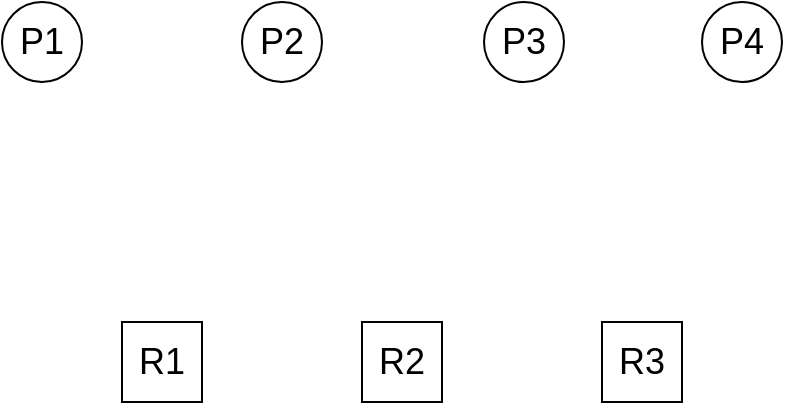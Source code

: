<mxfile version="15.7.4" type="device" pages="5"><diagram name="Postavka" id="IPeb88FMb6CxrCdUfjIR"><mxGraphModel dx="1418" dy="791" grid="1" gridSize="10" guides="1" tooltips="1" connect="1" arrows="1" fold="1" page="1" pageScale="1" pageWidth="827" pageHeight="1169" math="0" shadow="0"><root><mxCell id="MTXmyIdNvHEna9RFAm4M-0"/><mxCell id="MTXmyIdNvHEna9RFAm4M-1" parent="MTXmyIdNvHEna9RFAm4M-0"/><mxCell id="MTXmyIdNvHEna9RFAm4M-2" value="&lt;font style=&quot;font-size: 18px&quot;&gt;P1&lt;/font&gt;" style="ellipse;whiteSpace=wrap;html=1;aspect=fixed;" parent="MTXmyIdNvHEna9RFAm4M-1" vertex="1"><mxGeometry x="120" y="80" width="40" height="40" as="geometry"/></mxCell><mxCell id="MTXmyIdNvHEna9RFAm4M-3" value="&lt;font style=&quot;font-size: 18px&quot;&gt;P2&lt;/font&gt;" style="ellipse;whiteSpace=wrap;html=1;aspect=fixed;" parent="MTXmyIdNvHEna9RFAm4M-1" vertex="1"><mxGeometry x="240" y="80" width="40" height="40" as="geometry"/></mxCell><mxCell id="MTXmyIdNvHEna9RFAm4M-4" value="&lt;font style=&quot;font-size: 18px&quot;&gt;P3&lt;/font&gt;" style="ellipse;whiteSpace=wrap;html=1;aspect=fixed;" parent="MTXmyIdNvHEna9RFAm4M-1" vertex="1"><mxGeometry x="361" y="80" width="40" height="40" as="geometry"/></mxCell><mxCell id="MTXmyIdNvHEna9RFAm4M-5" value="&lt;font style=&quot;font-size: 18px&quot;&gt;P4&lt;/font&gt;" style="ellipse;whiteSpace=wrap;html=1;aspect=fixed;" parent="MTXmyIdNvHEna9RFAm4M-1" vertex="1"><mxGeometry x="470" y="80" width="40" height="40" as="geometry"/></mxCell><mxCell id="MTXmyIdNvHEna9RFAm4M-6" value="R1" style="rounded=0;whiteSpace=wrap;html=1;fontSize=18;" parent="MTXmyIdNvHEna9RFAm4M-1" vertex="1"><mxGeometry x="180" y="240" width="40" height="40" as="geometry"/></mxCell><mxCell id="MTXmyIdNvHEna9RFAm4M-7" value="R2" style="rounded=0;whiteSpace=wrap;html=1;fontSize=18;" parent="MTXmyIdNvHEna9RFAm4M-1" vertex="1"><mxGeometry x="300" y="240" width="40" height="40" as="geometry"/></mxCell><mxCell id="MTXmyIdNvHEna9RFAm4M-8" value="R3" style="rounded=0;whiteSpace=wrap;html=1;fontSize=18;" parent="MTXmyIdNvHEna9RFAm4M-1" vertex="1"><mxGeometry x="420" y="240" width="40" height="40" as="geometry"/></mxCell></root></mxGraphModel></diagram><diagram id="_WgGMeXO7mN20GjNnJ4G" name="a"><mxGraphModel dx="1182" dy="606" grid="1" gridSize="10" guides="1" tooltips="1" connect="1" arrows="1" fold="1" page="1" pageScale="1" pageWidth="827" pageHeight="1169" math="0" shadow="0"><root><mxCell id="0"/><mxCell id="1" parent="0"/><mxCell id="hVIg6eRUeftgPJanpBWu-1" value="&lt;font style=&quot;font-size: 18px&quot;&gt;P1&lt;/font&gt;" style="ellipse;whiteSpace=wrap;html=1;aspect=fixed;" vertex="1" parent="1"><mxGeometry x="120" y="80" width="40" height="40" as="geometry"/></mxCell><mxCell id="hVIg6eRUeftgPJanpBWu-2" value="&lt;font style=&quot;font-size: 18px&quot;&gt;P2&lt;/font&gt;" style="ellipse;whiteSpace=wrap;html=1;aspect=fixed;" vertex="1" parent="1"><mxGeometry x="240" y="80" width="40" height="40" as="geometry"/></mxCell><mxCell id="hVIg6eRUeftgPJanpBWu-3" value="&lt;font style=&quot;font-size: 18px&quot;&gt;P3&lt;/font&gt;" style="ellipse;whiteSpace=wrap;html=1;aspect=fixed;" vertex="1" parent="1"><mxGeometry x="361" y="80" width="40" height="40" as="geometry"/></mxCell><mxCell id="hVIg6eRUeftgPJanpBWu-4" value="&lt;font style=&quot;font-size: 18px&quot;&gt;P4&lt;/font&gt;" style="ellipse;whiteSpace=wrap;html=1;aspect=fixed;" vertex="1" parent="1"><mxGeometry x="470" y="80" width="40" height="40" as="geometry"/></mxCell><mxCell id="hVIg6eRUeftgPJanpBWu-5" value="R1" style="rounded=0;whiteSpace=wrap;html=1;fontSize=18;" vertex="1" parent="1"><mxGeometry x="180" y="240" width="40" height="40" as="geometry"/></mxCell><mxCell id="hVIg6eRUeftgPJanpBWu-6" value="R2" style="rounded=0;whiteSpace=wrap;html=1;fontSize=18;" vertex="1" parent="1"><mxGeometry x="300" y="240" width="40" height="40" as="geometry"/></mxCell><mxCell id="hVIg6eRUeftgPJanpBWu-7" value="R3" style="rounded=0;whiteSpace=wrap;html=1;fontSize=18;" vertex="1" parent="1"><mxGeometry x="420" y="240" width="40" height="40" as="geometry"/></mxCell><mxCell id="HE2aVpHq7rgV_abruwkn-4" value="" style="endArrow=classic;html=1;rounded=0;fontSize=18;entryX=0.5;entryY=1;entryDx=0;entryDy=0;exitX=0.25;exitY=0;exitDx=0;exitDy=0;" edge="1" parent="1" source="hVIg6eRUeftgPJanpBWu-5" target="hVIg6eRUeftgPJanpBWu-1"><mxGeometry width="50" height="50" relative="1" as="geometry"><mxPoint x="100" y="260" as="sourcePoint"/><mxPoint x="150" y="210" as="targetPoint"/><Array as="points"><mxPoint x="190" y="200"/><mxPoint x="140" y="200"/></Array></mxGeometry></mxCell><mxCell id="HE2aVpHq7rgV_abruwkn-5" value="" style="endArrow=classic;html=1;rounded=0;fontSize=18;dashed=1;exitX=1;exitY=1;exitDx=0;exitDy=0;entryX=0.25;entryY=0;entryDx=0;entryDy=0;" edge="1" parent="1" source="hVIg6eRUeftgPJanpBWu-1" target="hVIg6eRUeftgPJanpBWu-6"><mxGeometry width="50" height="50" relative="1" as="geometry"><mxPoint x="240" y="400" as="sourcePoint"/><mxPoint x="290" y="350" as="targetPoint"/><Array as="points"><mxPoint x="154" y="160"/><mxPoint x="310" y="160"/></Array></mxGeometry></mxCell><mxCell id="HE2aVpHq7rgV_abruwkn-6" value="" style="endArrow=classic;html=1;rounded=0;dashed=1;fontSize=18;exitX=0;exitY=1;exitDx=0;exitDy=0;entryX=0.5;entryY=0;entryDx=0;entryDy=0;" edge="1" parent="1" source="hVIg6eRUeftgPJanpBWu-2" target="hVIg6eRUeftgPJanpBWu-5"><mxGeometry width="50" height="50" relative="1" as="geometry"><mxPoint x="300" y="350" as="sourcePoint"/><mxPoint x="350" y="300" as="targetPoint"/><Array as="points"><mxPoint x="246" y="200"/><mxPoint x="200" y="200"/></Array></mxGeometry></mxCell><mxCell id="HE2aVpHq7rgV_abruwkn-7" value="" style="endArrow=classic;html=1;rounded=0;dashed=1;fontSize=18;exitX=1;exitY=1;exitDx=0;exitDy=0;entryX=0.25;entryY=0;entryDx=0;entryDy=0;" edge="1" parent="1" source="hVIg6eRUeftgPJanpBWu-2" target="hVIg6eRUeftgPJanpBWu-7"><mxGeometry width="50" height="50" relative="1" as="geometry"><mxPoint x="350" y="370" as="sourcePoint"/><mxPoint x="400" y="320" as="targetPoint"/><Array as="points"><mxPoint x="274" y="200"/><mxPoint x="430" y="200"/></Array></mxGeometry></mxCell><mxCell id="HE2aVpHq7rgV_abruwkn-8" value="" style="endArrow=classic;html=1;rounded=0;dashed=1;fontSize=18;exitX=0;exitY=1;exitDx=0;exitDy=0;entryX=0.75;entryY=0;entryDx=0;entryDy=0;" edge="1" parent="1" source="hVIg6eRUeftgPJanpBWu-4" target="hVIg6eRUeftgPJanpBWu-7"><mxGeometry width="50" height="50" relative="1" as="geometry"><mxPoint x="490" y="280" as="sourcePoint"/><mxPoint x="540" y="230" as="targetPoint"/><Array as="points"><mxPoint x="476" y="200"/><mxPoint x="450" y="200"/></Array></mxGeometry></mxCell><mxCell id="HE2aVpHq7rgV_abruwkn-9" value="" style="endArrow=classic;html=1;rounded=0;dashed=1;fontSize=18;exitX=0;exitY=1;exitDx=0;exitDy=0;entryX=0.75;entryY=0;entryDx=0;entryDy=0;" edge="1" parent="1" source="hVIg6eRUeftgPJanpBWu-3" target="hVIg6eRUeftgPJanpBWu-5"><mxGeometry width="50" height="50" relative="1" as="geometry"><mxPoint x="370" y="370" as="sourcePoint"/><mxPoint x="420" y="320" as="targetPoint"/><Array as="points"><mxPoint x="367" y="180"/><mxPoint x="210" y="180"/></Array></mxGeometry></mxCell><mxCell id="HE2aVpHq7rgV_abruwkn-10" value="" style="endArrow=classic;html=1;rounded=0;dashed=1;fontSize=18;exitX=1;exitY=1;exitDx=0;exitDy=0;entryX=0.5;entryY=0;entryDx=0;entryDy=0;" edge="1" parent="1" source="hVIg6eRUeftgPJanpBWu-3" target="hVIg6eRUeftgPJanpBWu-7"><mxGeometry width="50" height="50" relative="1" as="geometry"><mxPoint x="350" y="400" as="sourcePoint"/><mxPoint x="400" y="350" as="targetPoint"/><Array as="points"><mxPoint x="395" y="160"/><mxPoint x="440" y="160"/></Array></mxGeometry></mxCell><mxCell id="HE2aVpHq7rgV_abruwkn-11" value="" style="endArrow=classic;html=1;rounded=0;fontSize=18;exitX=0.75;exitY=0;exitDx=0;exitDy=0;entryX=1;entryY=1;entryDx=0;entryDy=0;" edge="1" parent="1" source="hVIg6eRUeftgPJanpBWu-6" target="hVIg6eRUeftgPJanpBWu-4"><mxGeometry width="50" height="50" relative="1" as="geometry"><mxPoint x="340" y="230" as="sourcePoint"/><mxPoint x="390" y="180" as="targetPoint"/><Array as="points"><mxPoint x="330" y="140"/><mxPoint x="504" y="140"/></Array></mxGeometry></mxCell></root></mxGraphModel></diagram><diagram name="b" id="GEy5z4eIoeWZqQPWB1-z"><mxGraphModel dx="978" dy="501" grid="1" gridSize="10" guides="1" tooltips="1" connect="1" arrows="1" fold="1" page="1" pageScale="1" pageWidth="827" pageHeight="1169" math="0" shadow="0"><root><mxCell id="yw6mliPl27wx8OoJbTd--0"/><mxCell id="yw6mliPl27wx8OoJbTd--1" parent="yw6mliPl27wx8OoJbTd--0"/><mxCell id="yw6mliPl27wx8OoJbTd--2" value="&lt;font style=&quot;font-size: 18px&quot;&gt;P1&lt;/font&gt;" style="ellipse;whiteSpace=wrap;html=1;aspect=fixed;" vertex="1" parent="yw6mliPl27wx8OoJbTd--1"><mxGeometry x="120" y="80" width="40" height="40" as="geometry"/></mxCell><mxCell id="yw6mliPl27wx8OoJbTd--3" value="&lt;font style=&quot;font-size: 18px&quot;&gt;P2&lt;/font&gt;" style="ellipse;whiteSpace=wrap;html=1;aspect=fixed;" vertex="1" parent="yw6mliPl27wx8OoJbTd--1"><mxGeometry x="240" y="80" width="40" height="40" as="geometry"/></mxCell><mxCell id="yw6mliPl27wx8OoJbTd--4" value="&lt;font style=&quot;font-size: 18px&quot;&gt;P3&lt;/font&gt;" style="ellipse;whiteSpace=wrap;html=1;aspect=fixed;" vertex="1" parent="yw6mliPl27wx8OoJbTd--1"><mxGeometry x="361" y="80" width="40" height="40" as="geometry"/></mxCell><mxCell id="yw6mliPl27wx8OoJbTd--5" value="&lt;font style=&quot;font-size: 18px&quot;&gt;P4&lt;/font&gt;" style="ellipse;whiteSpace=wrap;html=1;aspect=fixed;" vertex="1" parent="yw6mliPl27wx8OoJbTd--1"><mxGeometry x="470" y="80" width="40" height="40" as="geometry"/></mxCell><mxCell id="yw6mliPl27wx8OoJbTd--6" value="R1" style="rounded=0;whiteSpace=wrap;html=1;fontSize=18;" vertex="1" parent="yw6mliPl27wx8OoJbTd--1"><mxGeometry x="180" y="240" width="40" height="40" as="geometry"/></mxCell><mxCell id="yw6mliPl27wx8OoJbTd--7" value="R2" style="rounded=0;whiteSpace=wrap;html=1;fontSize=18;" vertex="1" parent="yw6mliPl27wx8OoJbTd--1"><mxGeometry x="300" y="240" width="40" height="40" as="geometry"/></mxCell><mxCell id="yw6mliPl27wx8OoJbTd--8" value="R3" style="rounded=0;whiteSpace=wrap;html=1;fontSize=18;" vertex="1" parent="yw6mliPl27wx8OoJbTd--1"><mxGeometry x="420" y="240" width="40" height="40" as="geometry"/></mxCell><mxCell id="yw6mliPl27wx8OoJbTd--9" value="" style="endArrow=classic;html=1;rounded=0;fontSize=18;entryX=0.5;entryY=1;entryDx=0;entryDy=0;exitX=0.25;exitY=0;exitDx=0;exitDy=0;" edge="1" parent="yw6mliPl27wx8OoJbTd--1" source="yw6mliPl27wx8OoJbTd--6" target="yw6mliPl27wx8OoJbTd--2"><mxGeometry width="50" height="50" relative="1" as="geometry"><mxPoint x="100" y="260" as="sourcePoint"/><mxPoint x="150" y="210" as="targetPoint"/><Array as="points"><mxPoint x="190" y="200"/><mxPoint x="140" y="200"/></Array></mxGeometry></mxCell><mxCell id="yw6mliPl27wx8OoJbTd--10" value="" style="endArrow=classic;html=1;rounded=0;fontSize=18;dashed=1;exitX=1;exitY=1;exitDx=0;exitDy=0;entryX=0.25;entryY=0;entryDx=0;entryDy=0;" edge="1" parent="yw6mliPl27wx8OoJbTd--1" source="yw6mliPl27wx8OoJbTd--2" target="yw6mliPl27wx8OoJbTd--7"><mxGeometry width="50" height="50" relative="1" as="geometry"><mxPoint x="240" y="400" as="sourcePoint"/><mxPoint x="290" y="350" as="targetPoint"/><Array as="points"><mxPoint x="154" y="160"/><mxPoint x="310" y="160"/></Array></mxGeometry></mxCell><mxCell id="yw6mliPl27wx8OoJbTd--11" value="" style="endArrow=classic;html=1;rounded=0;dashed=1;fontSize=18;exitX=0;exitY=1;exitDx=0;exitDy=0;entryX=0.5;entryY=0;entryDx=0;entryDy=0;" edge="1" parent="yw6mliPl27wx8OoJbTd--1" source="yw6mliPl27wx8OoJbTd--3" target="yw6mliPl27wx8OoJbTd--6"><mxGeometry width="50" height="50" relative="1" as="geometry"><mxPoint x="300" y="350" as="sourcePoint"/><mxPoint x="350" y="300" as="targetPoint"/><Array as="points"><mxPoint x="246" y="200"/><mxPoint x="200" y="200"/></Array></mxGeometry></mxCell><mxCell id="yw6mliPl27wx8OoJbTd--12" value="" style="endArrow=classic;html=1;rounded=0;fontSize=18;exitX=1;exitY=1;exitDx=0;exitDy=0;entryX=0.25;entryY=0;entryDx=0;entryDy=0;" edge="1" parent="yw6mliPl27wx8OoJbTd--1" source="yw6mliPl27wx8OoJbTd--3" target="yw6mliPl27wx8OoJbTd--8"><mxGeometry width="50" height="50" relative="1" as="geometry"><mxPoint x="350" y="370" as="sourcePoint"/><mxPoint x="400" y="320" as="targetPoint"/><Array as="points"><mxPoint x="274" y="200"/><mxPoint x="430" y="200"/></Array></mxGeometry></mxCell><mxCell id="yw6mliPl27wx8OoJbTd--13" value="" style="endArrow=classic;html=1;rounded=0;dashed=1;fontSize=18;exitX=0;exitY=1;exitDx=0;exitDy=0;entryX=0.75;entryY=0;entryDx=0;entryDy=0;" edge="1" parent="yw6mliPl27wx8OoJbTd--1" source="yw6mliPl27wx8OoJbTd--5" target="yw6mliPl27wx8OoJbTd--8"><mxGeometry width="50" height="50" relative="1" as="geometry"><mxPoint x="490" y="280" as="sourcePoint"/><mxPoint x="540" y="230" as="targetPoint"/><Array as="points"><mxPoint x="476" y="200"/><mxPoint x="450" y="200"/></Array></mxGeometry></mxCell><mxCell id="yw6mliPl27wx8OoJbTd--14" value="" style="endArrow=classic;html=1;rounded=0;dashed=1;fontSize=18;exitX=0;exitY=1;exitDx=0;exitDy=0;entryX=0.75;entryY=0;entryDx=0;entryDy=0;" edge="1" parent="yw6mliPl27wx8OoJbTd--1" source="yw6mliPl27wx8OoJbTd--4" target="yw6mliPl27wx8OoJbTd--6"><mxGeometry width="50" height="50" relative="1" as="geometry"><mxPoint x="370" y="370" as="sourcePoint"/><mxPoint x="420" y="320" as="targetPoint"/><Array as="points"><mxPoint x="367" y="180"/><mxPoint x="210" y="180"/></Array></mxGeometry></mxCell><mxCell id="yw6mliPl27wx8OoJbTd--15" value="" style="endArrow=classic;html=1;rounded=0;dashed=1;fontSize=18;exitX=1;exitY=1;exitDx=0;exitDy=0;entryX=0.5;entryY=0;entryDx=0;entryDy=0;" edge="1" parent="yw6mliPl27wx8OoJbTd--1" source="yw6mliPl27wx8OoJbTd--4" target="yw6mliPl27wx8OoJbTd--8"><mxGeometry width="50" height="50" relative="1" as="geometry"><mxPoint x="350" y="400" as="sourcePoint"/><mxPoint x="400" y="350" as="targetPoint"/><Array as="points"><mxPoint x="395" y="160"/><mxPoint x="440" y="160"/></Array></mxGeometry></mxCell><mxCell id="yw6mliPl27wx8OoJbTd--16" value="" style="endArrow=classic;html=1;rounded=0;fontSize=18;exitX=0.75;exitY=0;exitDx=0;exitDy=0;entryX=1;entryY=1;entryDx=0;entryDy=0;" edge="1" parent="yw6mliPl27wx8OoJbTd--1" source="yw6mliPl27wx8OoJbTd--7" target="yw6mliPl27wx8OoJbTd--5"><mxGeometry width="50" height="50" relative="1" as="geometry"><mxPoint x="340" y="230" as="sourcePoint"/><mxPoint x="390" y="180" as="targetPoint"/><Array as="points"><mxPoint x="330" y="140"/><mxPoint x="504" y="140"/></Array></mxGeometry></mxCell></root></mxGraphModel></diagram><diagram name="c" id="lifywgY-lHU4HDF4CIwj"><mxGraphModel dx="1418" dy="727" grid="1" gridSize="10" guides="1" tooltips="1" connect="1" arrows="1" fold="1" page="1" pageScale="1" pageWidth="827" pageHeight="1169" math="0" shadow="0"><root><mxCell id="NaG2SCoKYC5NML-oZ4wz-0"/><mxCell id="NaG2SCoKYC5NML-oZ4wz-1" parent="NaG2SCoKYC5NML-oZ4wz-0"/><mxCell id="NaG2SCoKYC5NML-oZ4wz-2" value="&lt;font style=&quot;font-size: 18px&quot;&gt;P1&lt;/font&gt;" style="ellipse;whiteSpace=wrap;html=1;aspect=fixed;" vertex="1" parent="NaG2SCoKYC5NML-oZ4wz-1"><mxGeometry x="120" y="80" width="40" height="40" as="geometry"/></mxCell><mxCell id="NaG2SCoKYC5NML-oZ4wz-3" value="&lt;font style=&quot;font-size: 18px&quot;&gt;P2&lt;/font&gt;" style="ellipse;whiteSpace=wrap;html=1;aspect=fixed;" vertex="1" parent="NaG2SCoKYC5NML-oZ4wz-1"><mxGeometry x="240" y="80" width="40" height="40" as="geometry"/></mxCell><mxCell id="NaG2SCoKYC5NML-oZ4wz-4" value="&lt;font style=&quot;font-size: 18px&quot;&gt;P3&lt;/font&gt;" style="ellipse;whiteSpace=wrap;html=1;aspect=fixed;" vertex="1" parent="NaG2SCoKYC5NML-oZ4wz-1"><mxGeometry x="361" y="80" width="40" height="40" as="geometry"/></mxCell><mxCell id="NaG2SCoKYC5NML-oZ4wz-5" value="&lt;font style=&quot;font-size: 18px&quot;&gt;P4&lt;/font&gt;" style="ellipse;whiteSpace=wrap;html=1;aspect=fixed;" vertex="1" parent="NaG2SCoKYC5NML-oZ4wz-1"><mxGeometry x="470" y="80" width="40" height="40" as="geometry"/></mxCell><mxCell id="NaG2SCoKYC5NML-oZ4wz-6" value="R1" style="rounded=0;whiteSpace=wrap;html=1;fontSize=18;" vertex="1" parent="NaG2SCoKYC5NML-oZ4wz-1"><mxGeometry x="180" y="240" width="40" height="40" as="geometry"/></mxCell><mxCell id="NaG2SCoKYC5NML-oZ4wz-7" value="R2" style="rounded=0;whiteSpace=wrap;html=1;fontSize=18;" vertex="1" parent="NaG2SCoKYC5NML-oZ4wz-1"><mxGeometry x="300" y="240" width="40" height="40" as="geometry"/></mxCell><mxCell id="NaG2SCoKYC5NML-oZ4wz-8" value="R3" style="rounded=0;whiteSpace=wrap;html=1;fontSize=18;" vertex="1" parent="NaG2SCoKYC5NML-oZ4wz-1"><mxGeometry x="420" y="240" width="40" height="40" as="geometry"/></mxCell><mxCell id="NaG2SCoKYC5NML-oZ4wz-9" value="" style="endArrow=classic;html=1;rounded=0;fontSize=18;entryX=0.5;entryY=1;entryDx=0;entryDy=0;exitX=0.25;exitY=0;exitDx=0;exitDy=0;" edge="1" parent="NaG2SCoKYC5NML-oZ4wz-1" source="NaG2SCoKYC5NML-oZ4wz-6" target="NaG2SCoKYC5NML-oZ4wz-2"><mxGeometry width="50" height="50" relative="1" as="geometry"><mxPoint x="100" y="260" as="sourcePoint"/><mxPoint x="150" y="210" as="targetPoint"/><Array as="points"><mxPoint x="190" y="200"/><mxPoint x="140" y="200"/></Array></mxGeometry></mxCell><mxCell id="NaG2SCoKYC5NML-oZ4wz-10" value="" style="endArrow=classic;html=1;rounded=0;fontSize=18;dashed=1;exitX=1;exitY=1;exitDx=0;exitDy=0;entryX=0.25;entryY=0;entryDx=0;entryDy=0;" edge="1" parent="NaG2SCoKYC5NML-oZ4wz-1" source="NaG2SCoKYC5NML-oZ4wz-2" target="NaG2SCoKYC5NML-oZ4wz-7"><mxGeometry width="50" height="50" relative="1" as="geometry"><mxPoint x="240" y="400" as="sourcePoint"/><mxPoint x="290" y="350" as="targetPoint"/><Array as="points"><mxPoint x="154" y="160"/><mxPoint x="310" y="160"/></Array></mxGeometry></mxCell><mxCell id="NaG2SCoKYC5NML-oZ4wz-11" value="" style="endArrow=classic;html=1;rounded=0;dashed=1;fontSize=18;exitX=0;exitY=1;exitDx=0;exitDy=0;entryX=0.5;entryY=0;entryDx=0;entryDy=0;" edge="1" parent="NaG2SCoKYC5NML-oZ4wz-1" source="NaG2SCoKYC5NML-oZ4wz-3" target="NaG2SCoKYC5NML-oZ4wz-6"><mxGeometry width="50" height="50" relative="1" as="geometry"><mxPoint x="300" y="350" as="sourcePoint"/><mxPoint x="350" y="300" as="targetPoint"/><Array as="points"><mxPoint x="246" y="200"/><mxPoint x="200" y="200"/></Array></mxGeometry></mxCell><mxCell id="NaG2SCoKYC5NML-oZ4wz-12" value="" style="endArrow=classic;html=1;rounded=0;fontSize=18;exitX=1;exitY=1;exitDx=0;exitDy=0;entryX=0.25;entryY=0;entryDx=0;entryDy=0;" edge="1" parent="NaG2SCoKYC5NML-oZ4wz-1" source="NaG2SCoKYC5NML-oZ4wz-3" target="NaG2SCoKYC5NML-oZ4wz-8"><mxGeometry width="50" height="50" relative="1" as="geometry"><mxPoint x="350" y="370" as="sourcePoint"/><mxPoint x="400" y="320" as="targetPoint"/><Array as="points"><mxPoint x="274" y="200"/><mxPoint x="430" y="200"/></Array></mxGeometry></mxCell><mxCell id="NaG2SCoKYC5NML-oZ4wz-13" value="" style="endArrow=classic;html=1;rounded=0;dashed=1;fontSize=18;exitX=0;exitY=1;exitDx=0;exitDy=0;entryX=0.75;entryY=0;entryDx=0;entryDy=0;" edge="1" parent="NaG2SCoKYC5NML-oZ4wz-1" source="NaG2SCoKYC5NML-oZ4wz-5" target="NaG2SCoKYC5NML-oZ4wz-8"><mxGeometry width="50" height="50" relative="1" as="geometry"><mxPoint x="490" y="280" as="sourcePoint"/><mxPoint x="540" y="230" as="targetPoint"/><Array as="points"><mxPoint x="476" y="200"/><mxPoint x="450" y="200"/></Array></mxGeometry></mxCell><mxCell id="NaG2SCoKYC5NML-oZ4wz-14" value="" style="endArrow=classic;html=1;rounded=0;fontSize=18;exitX=0;exitY=1;exitDx=0;exitDy=0;entryX=0.75;entryY=0;entryDx=0;entryDy=0;" edge="1" parent="NaG2SCoKYC5NML-oZ4wz-1" source="NaG2SCoKYC5NML-oZ4wz-4" target="NaG2SCoKYC5NML-oZ4wz-6"><mxGeometry width="50" height="50" relative="1" as="geometry"><mxPoint x="370" y="370" as="sourcePoint"/><mxPoint x="420" y="320" as="targetPoint"/><Array as="points"><mxPoint x="367" y="180"/><mxPoint x="210" y="180"/></Array></mxGeometry></mxCell><mxCell id="NaG2SCoKYC5NML-oZ4wz-15" value="" style="endArrow=classic;html=1;rounded=0;dashed=1;fontSize=18;exitX=1;exitY=1;exitDx=0;exitDy=0;entryX=0.5;entryY=0;entryDx=0;entryDy=0;" edge="1" parent="NaG2SCoKYC5NML-oZ4wz-1" source="NaG2SCoKYC5NML-oZ4wz-4" target="NaG2SCoKYC5NML-oZ4wz-8"><mxGeometry width="50" height="50" relative="1" as="geometry"><mxPoint x="350" y="400" as="sourcePoint"/><mxPoint x="400" y="350" as="targetPoint"/><Array as="points"><mxPoint x="395" y="160"/><mxPoint x="440" y="160"/></Array></mxGeometry></mxCell><mxCell id="NaG2SCoKYC5NML-oZ4wz-16" value="" style="endArrow=classic;html=1;rounded=0;fontSize=18;exitX=0.75;exitY=0;exitDx=0;exitDy=0;entryX=1;entryY=1;entryDx=0;entryDy=0;" edge="1" parent="NaG2SCoKYC5NML-oZ4wz-1" source="NaG2SCoKYC5NML-oZ4wz-7" target="NaG2SCoKYC5NML-oZ4wz-5"><mxGeometry width="50" height="50" relative="1" as="geometry"><mxPoint x="340" y="230" as="sourcePoint"/><mxPoint x="390" y="180" as="targetPoint"/><Array as="points"><mxPoint x="330" y="140"/><mxPoint x="504" y="140"/></Array></mxGeometry></mxCell></root></mxGraphModel></diagram><diagram name="d" id="uobS4Ou73tNfBtNklYA7"><mxGraphModel dx="567" dy="316" grid="1" gridSize="10" guides="1" tooltips="1" connect="1" arrows="1" fold="1" page="1" pageScale="1" pageWidth="827" pageHeight="1169" math="0" shadow="0"><root><mxCell id="zksNBpJiXe3tEDyiiK7y-0"/><mxCell id="zksNBpJiXe3tEDyiiK7y-1" parent="zksNBpJiXe3tEDyiiK7y-0"/><mxCell id="zksNBpJiXe3tEDyiiK7y-2" value="&lt;font style=&quot;font-size: 18px&quot;&gt;P1&lt;/font&gt;" style="ellipse;whiteSpace=wrap;html=1;aspect=fixed;" parent="zksNBpJiXe3tEDyiiK7y-1" vertex="1"><mxGeometry x="120" y="80" width="40" height="40" as="geometry"/></mxCell><mxCell id="zksNBpJiXe3tEDyiiK7y-3" value="&lt;font style=&quot;font-size: 18px&quot;&gt;P2&lt;/font&gt;" style="ellipse;whiteSpace=wrap;html=1;aspect=fixed;" parent="zksNBpJiXe3tEDyiiK7y-1" vertex="1"><mxGeometry x="240" y="80" width="40" height="40" as="geometry"/></mxCell><mxCell id="zksNBpJiXe3tEDyiiK7y-4" value="&lt;font style=&quot;font-size: 18px&quot;&gt;P3&lt;/font&gt;" style="ellipse;whiteSpace=wrap;html=1;aspect=fixed;" parent="zksNBpJiXe3tEDyiiK7y-1" vertex="1"><mxGeometry x="361" y="80" width="40" height="40" as="geometry"/></mxCell><mxCell id="zksNBpJiXe3tEDyiiK7y-5" value="&lt;font style=&quot;font-size: 18px&quot;&gt;P4&lt;/font&gt;" style="ellipse;whiteSpace=wrap;html=1;aspect=fixed;" parent="zksNBpJiXe3tEDyiiK7y-1" vertex="1"><mxGeometry x="470" y="80" width="40" height="40" as="geometry"/></mxCell><mxCell id="zksNBpJiXe3tEDyiiK7y-6" value="R1" style="rounded=0;whiteSpace=wrap;html=1;fontSize=18;" parent="zksNBpJiXe3tEDyiiK7y-1" vertex="1"><mxGeometry x="180" y="240" width="40" height="40" as="geometry"/></mxCell><mxCell id="zksNBpJiXe3tEDyiiK7y-7" value="R2" style="rounded=0;whiteSpace=wrap;html=1;fontSize=18;" parent="zksNBpJiXe3tEDyiiK7y-1" vertex="1"><mxGeometry x="300" y="240" width="40" height="40" as="geometry"/></mxCell><mxCell id="zksNBpJiXe3tEDyiiK7y-8" value="R3" style="rounded=0;whiteSpace=wrap;html=1;fontSize=18;" parent="zksNBpJiXe3tEDyiiK7y-1" vertex="1"><mxGeometry x="420" y="240" width="40" height="40" as="geometry"/></mxCell><mxCell id="zksNBpJiXe3tEDyiiK7y-9" value="" style="endArrow=classic;html=1;rounded=0;fontSize=18;entryX=0.5;entryY=1;entryDx=0;entryDy=0;exitX=0.25;exitY=0;exitDx=0;exitDy=0;" parent="zksNBpJiXe3tEDyiiK7y-1" source="zksNBpJiXe3tEDyiiK7y-6" target="zksNBpJiXe3tEDyiiK7y-2" edge="1"><mxGeometry width="50" height="50" relative="1" as="geometry"><mxPoint x="100" y="260" as="sourcePoint"/><mxPoint x="150" y="210" as="targetPoint"/><Array as="points"><mxPoint x="190" y="200"/><mxPoint x="140" y="200"/></Array></mxGeometry></mxCell><mxCell id="zksNBpJiXe3tEDyiiK7y-10" value="" style="endArrow=classic;html=1;rounded=0;fontSize=18;dashed=1;exitX=1;exitY=1;exitDx=0;exitDy=0;entryX=0.25;entryY=0;entryDx=0;entryDy=0;" parent="zksNBpJiXe3tEDyiiK7y-1" source="zksNBpJiXe3tEDyiiK7y-2" target="zksNBpJiXe3tEDyiiK7y-7" edge="1"><mxGeometry width="50" height="50" relative="1" as="geometry"><mxPoint x="240" y="400" as="sourcePoint"/><mxPoint x="290" y="350" as="targetPoint"/><Array as="points"><mxPoint x="154" y="160"/><mxPoint x="310" y="160"/></Array></mxGeometry></mxCell><mxCell id="zksNBpJiXe3tEDyiiK7y-11" value="" style="endArrow=classic;html=1;rounded=0;dashed=1;fontSize=18;exitX=0;exitY=1;exitDx=0;exitDy=0;entryX=0.5;entryY=0;entryDx=0;entryDy=0;" parent="zksNBpJiXe3tEDyiiK7y-1" source="zksNBpJiXe3tEDyiiK7y-3" target="zksNBpJiXe3tEDyiiK7y-6" edge="1"><mxGeometry width="50" height="50" relative="1" as="geometry"><mxPoint x="300" y="350" as="sourcePoint"/><mxPoint x="350" y="300" as="targetPoint"/><Array as="points"><mxPoint x="246" y="200"/><mxPoint x="200" y="200"/></Array></mxGeometry></mxCell><mxCell id="zksNBpJiXe3tEDyiiK7y-13" value="" style="endArrow=classic;html=1;rounded=0;dashed=1;fontSize=18;exitX=0;exitY=1;exitDx=0;exitDy=0;entryX=0.75;entryY=0;entryDx=0;entryDy=0;" parent="zksNBpJiXe3tEDyiiK7y-1" source="zksNBpJiXe3tEDyiiK7y-5" target="zksNBpJiXe3tEDyiiK7y-8" edge="1"><mxGeometry width="50" height="50" relative="1" as="geometry"><mxPoint x="490" y="280" as="sourcePoint"/><mxPoint x="540" y="230" as="targetPoint"/><Array as="points"><mxPoint x="476" y="200"/><mxPoint x="450" y="200"/></Array></mxGeometry></mxCell><mxCell id="zksNBpJiXe3tEDyiiK7y-14" value="" style="endArrow=classic;html=1;rounded=0;fontSize=18;exitX=0;exitY=1;exitDx=0;exitDy=0;entryX=0.75;entryY=0;entryDx=0;entryDy=0;" parent="zksNBpJiXe3tEDyiiK7y-1" source="zksNBpJiXe3tEDyiiK7y-4" target="zksNBpJiXe3tEDyiiK7y-6" edge="1"><mxGeometry width="50" height="50" relative="1" as="geometry"><mxPoint x="370" y="370" as="sourcePoint"/><mxPoint x="420" y="320" as="targetPoint"/><Array as="points"><mxPoint x="367" y="180"/><mxPoint x="210" y="180"/></Array></mxGeometry></mxCell><mxCell id="zksNBpJiXe3tEDyiiK7y-15" value="" style="endArrow=classic;html=1;rounded=0;dashed=1;fontSize=18;exitX=1;exitY=1;exitDx=0;exitDy=0;entryX=0.5;entryY=0;entryDx=0;entryDy=0;" parent="zksNBpJiXe3tEDyiiK7y-1" source="zksNBpJiXe3tEDyiiK7y-4" target="zksNBpJiXe3tEDyiiK7y-8" edge="1"><mxGeometry width="50" height="50" relative="1" as="geometry"><mxPoint x="350" y="400" as="sourcePoint"/><mxPoint x="400" y="350" as="targetPoint"/><Array as="points"><mxPoint x="395" y="160"/><mxPoint x="440" y="160"/></Array></mxGeometry></mxCell><mxCell id="kLgPRrSaL8Zm5pO47NSr-0" value="" style="endArrow=classic;html=1;rounded=0;dashed=1;fontSize=18;exitX=1;exitY=1;exitDx=0;exitDy=0;" parent="zksNBpJiXe3tEDyiiK7y-1" source="zksNBpJiXe3tEDyiiK7y-5" edge="1"><mxGeometry width="50" height="50" relative="1" as="geometry"><mxPoint x="520" y="290" as="sourcePoint"/><mxPoint x="330" y="240" as="targetPoint"/><Array as="points"><mxPoint x="504" y="140"/><mxPoint x="330" y="140"/></Array></mxGeometry></mxCell><mxCell id="94uZspJusGU2t9xVe83s-0" value="" style="endArrow=classic;html=1;rounded=0;exitX=0.25;exitY=0;exitDx=0;exitDy=0;entryX=1;entryY=1;entryDx=0;entryDy=0;" edge="1" parent="zksNBpJiXe3tEDyiiK7y-1" source="zksNBpJiXe3tEDyiiK7y-8" target="zksNBpJiXe3tEDyiiK7y-3"><mxGeometry width="50" height="50" relative="1" as="geometry"><mxPoint x="360" y="180" as="sourcePoint"/><mxPoint x="410" y="130" as="targetPoint"/><Array as="points"><mxPoint x="430" y="200"/><mxPoint x="274" y="200"/></Array></mxGeometry></mxCell></root></mxGraphModel></diagram></mxfile>
